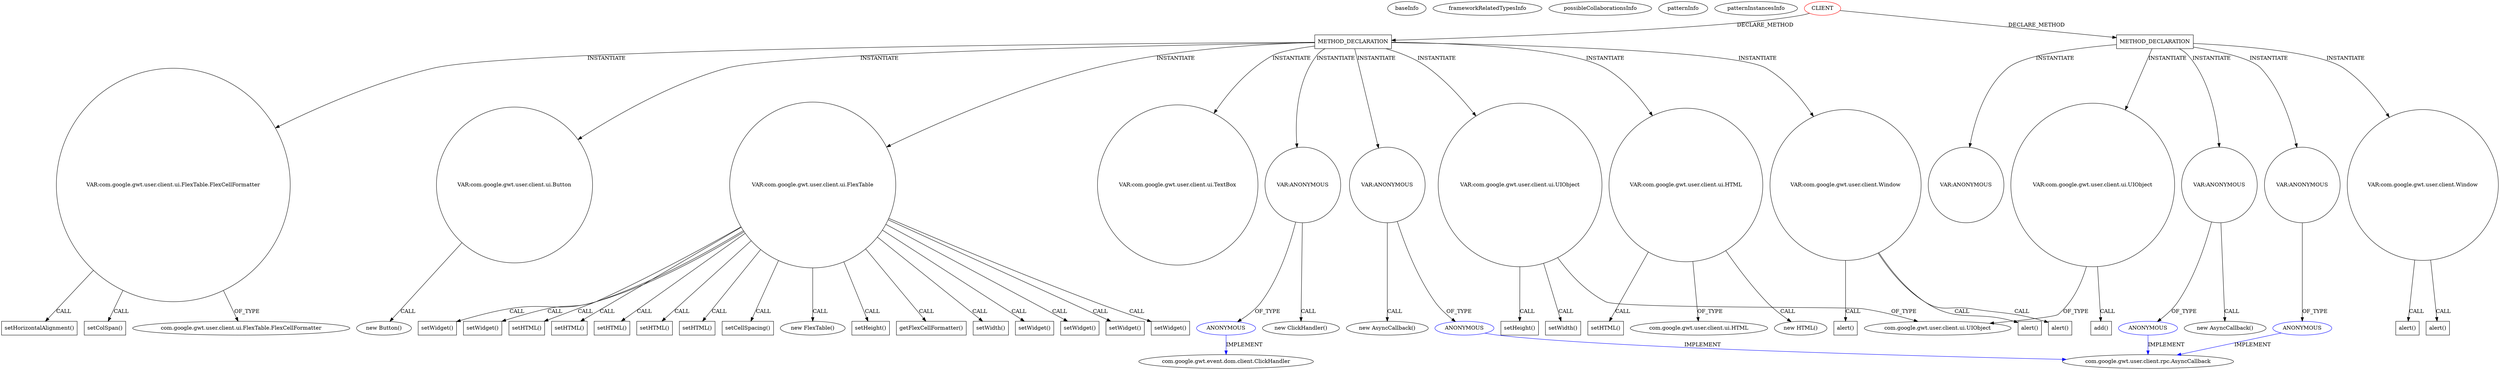 digraph {
baseInfo[graphId=1104,category="pattern",isAnonymous=false,possibleRelation=false]
frameworkRelatedTypesInfo[]
possibleCollaborationsInfo[]
patternInfo[frequency=2.0,patternRootClient=0]
patternInstancesInfo[0="MainMain-ChatCafeine~/MainMain-ChatCafeine/ChatCafeine-master/ChatCafeine/src/sources/client/vue/administration/AdminPanel.java~AdminPanel~204",1="MainMain-ChatCafeine~/MainMain-ChatCafeine/ChatCafeine-master/ChatCafeine/src/sources/client/vue/accueil/AccueilPanel.java~AccueilPanel~198"]
339[label="new FlexTable()",vertexType="CONSTRUCTOR_CALL",isFrameworkType=false]
340[label="VAR:com.google.gwt.user.client.ui.FlexTable",vertexType="VARIABLE_EXPRESION",isFrameworkType=false,shape=circle]
347[label="setHeight()",vertexType="INSIDE_CALL",isFrameworkType=false,shape=box]
349[label="getFlexCellFormatter()",vertexType="INSIDE_CALL",isFrameworkType=false,shape=box]
345[label="setWidth()",vertexType="INSIDE_CALL",isFrameworkType=false,shape=box]
327[label="METHOD_DECLARATION",vertexType="CLIENT_METHOD_DECLARATION",isFrameworkType=false,shape=box]
0[label="CLIENT",vertexType="ROOT_CLIENT_CLASS_DECLARATION",isFrameworkType=false,color=red]
329[label="VAR:com.google.gwt.user.client.ui.UIObject",vertexType="VARIABLE_EXPRESION",isFrameworkType=false,shape=circle]
377[label="setWidget()",vertexType="INSIDE_CALL",isFrameworkType=false,shape=box]
391[label="setWidget()",vertexType="INSIDE_CALL",isFrameworkType=false,shape=box]
385[label="setWidget()",vertexType="INSIDE_CALL",isFrameworkType=false,shape=box]
429[label="setWidget()",vertexType="INSIDE_CALL",isFrameworkType=false,shape=box]
381[label="setWidget()",vertexType="INSIDE_CALL",isFrameworkType=false,shape=box]
389[label="setWidget()",vertexType="INSIDE_CALL",isFrameworkType=false,shape=box]
387[label="setHTML()",vertexType="INSIDE_CALL",isFrameworkType=false,shape=box]
351[label="setHTML()",vertexType="INSIDE_CALL",isFrameworkType=false,shape=box]
375[label="setHTML()",vertexType="INSIDE_CALL",isFrameworkType=false,shape=box]
383[label="setHTML()",vertexType="INSIDE_CALL",isFrameworkType=false,shape=box]
379[label="setHTML()",vertexType="INSIDE_CALL",isFrameworkType=false,shape=box]
358[label="VAR:com.google.gwt.user.client.ui.HTML",vertexType="VARIABLE_EXPRESION",isFrameworkType=false,shape=circle]
357[label="new HTML()",vertexType="CONSTRUCTOR_CALL",isFrameworkType=false]
421[label="setHTML()",vertexType="INSIDE_CALL",isFrameworkType=false,shape=box]
343[label="setCellSpacing()",vertexType="INSIDE_CALL",isFrameworkType=false,shape=box]
413[label="VAR:com.google.gwt.user.client.Window",vertexType="VARIABLE_EXPRESION",isFrameworkType=false,shape=circle]
396[label="VAR:ANONYMOUS",vertexType="VARIABLE_EXPRESION",isFrameworkType=false,shape=circle]
397[label="ANONYMOUS",vertexType="REFERENCE_ANONYMOUS_DECLARATION",isFrameworkType=false,color=blue]
410[label="VAR:ANONYMOUS",vertexType="VARIABLE_EXPRESION",isFrameworkType=false,shape=circle]
411[label="ANONYMOUS",vertexType="REFERENCE_ANONYMOUS_DECLARATION",isFrameworkType=false,color=blue]
395[label="new ClickHandler()",vertexType="CONSTRUCTOR_CALL",isFrameworkType=false]
352[label="VAR:com.google.gwt.user.client.ui.FlexTable.FlexCellFormatter",vertexType="VARIABLE_EXPRESION",isFrameworkType=false,shape=circle]
354[label="com.google.gwt.user.client.ui.FlexTable.FlexCellFormatter",vertexType="FRAMEWORK_CLASS_TYPE",isFrameworkType=false]
356[label="setHorizontalAlignment()",vertexType="INSIDE_CALL",isFrameworkType=false,shape=box]
353[label="setColSpan()",vertexType="INSIDE_CALL",isFrameworkType=false,shape=box]
73[label="com.google.gwt.user.client.ui.UIObject",vertexType="FRAMEWORK_CLASS_TYPE",isFrameworkType=false]
172[label="VAR:com.google.gwt.user.client.ui.UIObject",vertexType="VARIABLE_EXPRESION",isFrameworkType=false,shape=circle]
326[label="add()",vertexType="INSIDE_CALL",isFrameworkType=false,shape=box]
398[label="com.google.gwt.event.dom.client.ClickHandler",vertexType="FRAMEWORK_INTERFACE_TYPE",isFrameworkType=false]
393[label="VAR:com.google.gwt.user.client.ui.Button",vertexType="VARIABLE_EXPRESION",isFrameworkType=false,shape=circle]
392[label="new Button()",vertexType="CONSTRUCTOR_CALL",isFrameworkType=false]
409[label="new AsyncCallback()",vertexType="CONSTRUCTOR_CALL",isFrameworkType=false]
333[label="setHeight()",vertexType="INSIDE_CALL",isFrameworkType=false,shape=box]
414[label="alert()",vertexType="INSIDE_CALL",isFrameworkType=false,shape=box]
417[label="alert()",vertexType="INSIDE_CALL",isFrameworkType=false,shape=box]
419[label="alert()",vertexType="INSIDE_CALL",isFrameworkType=false,shape=box]
359[label="com.google.gwt.user.client.ui.HTML",vertexType="FRAMEWORK_CLASS_TYPE",isFrameworkType=false]
87[label="com.google.gwt.user.client.rpc.AsyncCallback",vertexType="FRAMEWORK_INTERFACE_TYPE",isFrameworkType=false]
288[label="ANONYMOUS",vertexType="REFERENCE_ANONYMOUS_DECLARATION",isFrameworkType=false,color=blue]
182[label="ANONYMOUS",vertexType="REFERENCE_ANONYMOUS_DECLARATION",isFrameworkType=false,color=blue]
287[label="VAR:ANONYMOUS",vertexType="VARIABLE_EXPRESION",isFrameworkType=false,shape=circle]
286[label="new AsyncCallback()",vertexType="CONSTRUCTOR_CALL",isFrameworkType=false]
330[label="setWidth()",vertexType="INSIDE_CALL",isFrameworkType=false,shape=box]
165[label="METHOD_DECLARATION",vertexType="CLIENT_METHOD_DECLARATION",isFrameworkType=false,shape=box]
184[label="VAR:com.google.gwt.user.client.Window",vertexType="VARIABLE_EXPRESION",isFrameworkType=false,shape=circle]
181[label="VAR:ANONYMOUS",vertexType="VARIABLE_EXPRESION",isFrameworkType=false,shape=circle]
308[label="VAR:ANONYMOUS",vertexType="VARIABLE_EXPRESION",isFrameworkType=false,shape=circle]
216[label="alert()",vertexType="INSIDE_CALL",isFrameworkType=false,shape=box]
218[label="alert()",vertexType="INSIDE_CALL",isFrameworkType=false,shape=box]
364[label="VAR:com.google.gwt.user.client.ui.TextBox",vertexType="VARIABLE_EXPRESION",isFrameworkType=false,shape=circle]
287->286[label="CALL"]
397->398[label="IMPLEMENT",color=blue]
182->87[label="IMPLEMENT",color=blue]
352->353[label="CALL"]
327->393[label="INSTANTIATE"]
352->354[label="OF_TYPE"]
327->352[label="INSTANTIATE"]
329->330[label="CALL"]
411->87[label="IMPLEMENT",color=blue]
184->216[label="CALL"]
340->429[label="CALL"]
340->379[label="CALL"]
172->73[label="OF_TYPE"]
340->343[label="CALL"]
340->349[label="CALL"]
329->333[label="CALL"]
340->391[label="CALL"]
396->397[label="OF_TYPE"]
340->387[label="CALL"]
0->327[label="DECLARE_METHOD"]
327->340[label="INSTANTIATE"]
358->359[label="OF_TYPE"]
327->364[label="INSTANTIATE"]
340->347[label="CALL"]
396->395[label="CALL"]
181->182[label="OF_TYPE"]
327->396[label="INSTANTIATE"]
358->357[label="CALL"]
184->218[label="CALL"]
329->73[label="OF_TYPE"]
340->339[label="CALL"]
413->417[label="CALL"]
327->329[label="INSTANTIATE"]
165->184[label="INSTANTIATE"]
165->181[label="INSTANTIATE"]
340->351[label="CALL"]
165->287[label="INSTANTIATE"]
327->413[label="INSTANTIATE"]
327->410[label="INSTANTIATE"]
413->414[label="CALL"]
327->358[label="INSTANTIATE"]
340->375[label="CALL"]
340->377[label="CALL"]
413->419[label="CALL"]
165->172[label="INSTANTIATE"]
410->409[label="CALL"]
287->288[label="OF_TYPE"]
393->392[label="CALL"]
410->411[label="OF_TYPE"]
352->356[label="CALL"]
172->326[label="CALL"]
358->421[label="CALL"]
165->308[label="INSTANTIATE"]
0->165[label="DECLARE_METHOD"]
340->383[label="CALL"]
340->385[label="CALL"]
340->345[label="CALL"]
340->381[label="CALL"]
340->389[label="CALL"]
288->87[label="IMPLEMENT",color=blue]
}
